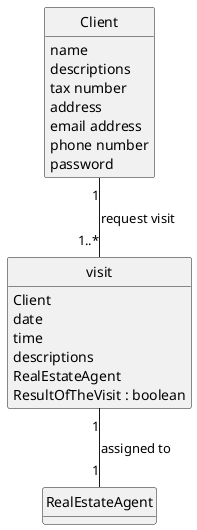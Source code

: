 @startuml
skinparam monochrome true
skinparam packageStyle rectangle
skinparam shadowing false

'left to right direction

skinparam classAttributeIconSize 0

hide circle
hide methods

class  RealEstateAgent{
}

class visit{
    Client
    date
    time
    descriptions
    RealEstateAgent
    ResultOfTheVisit : boolean
}
class Client {
    name
    descriptions
    tax number
    address
    email address
    phone number
    password
}

Client "1" -- "1..*" visit :request visit

visit "1" -- "1" RealEstateAgent :assigned to

@enduml